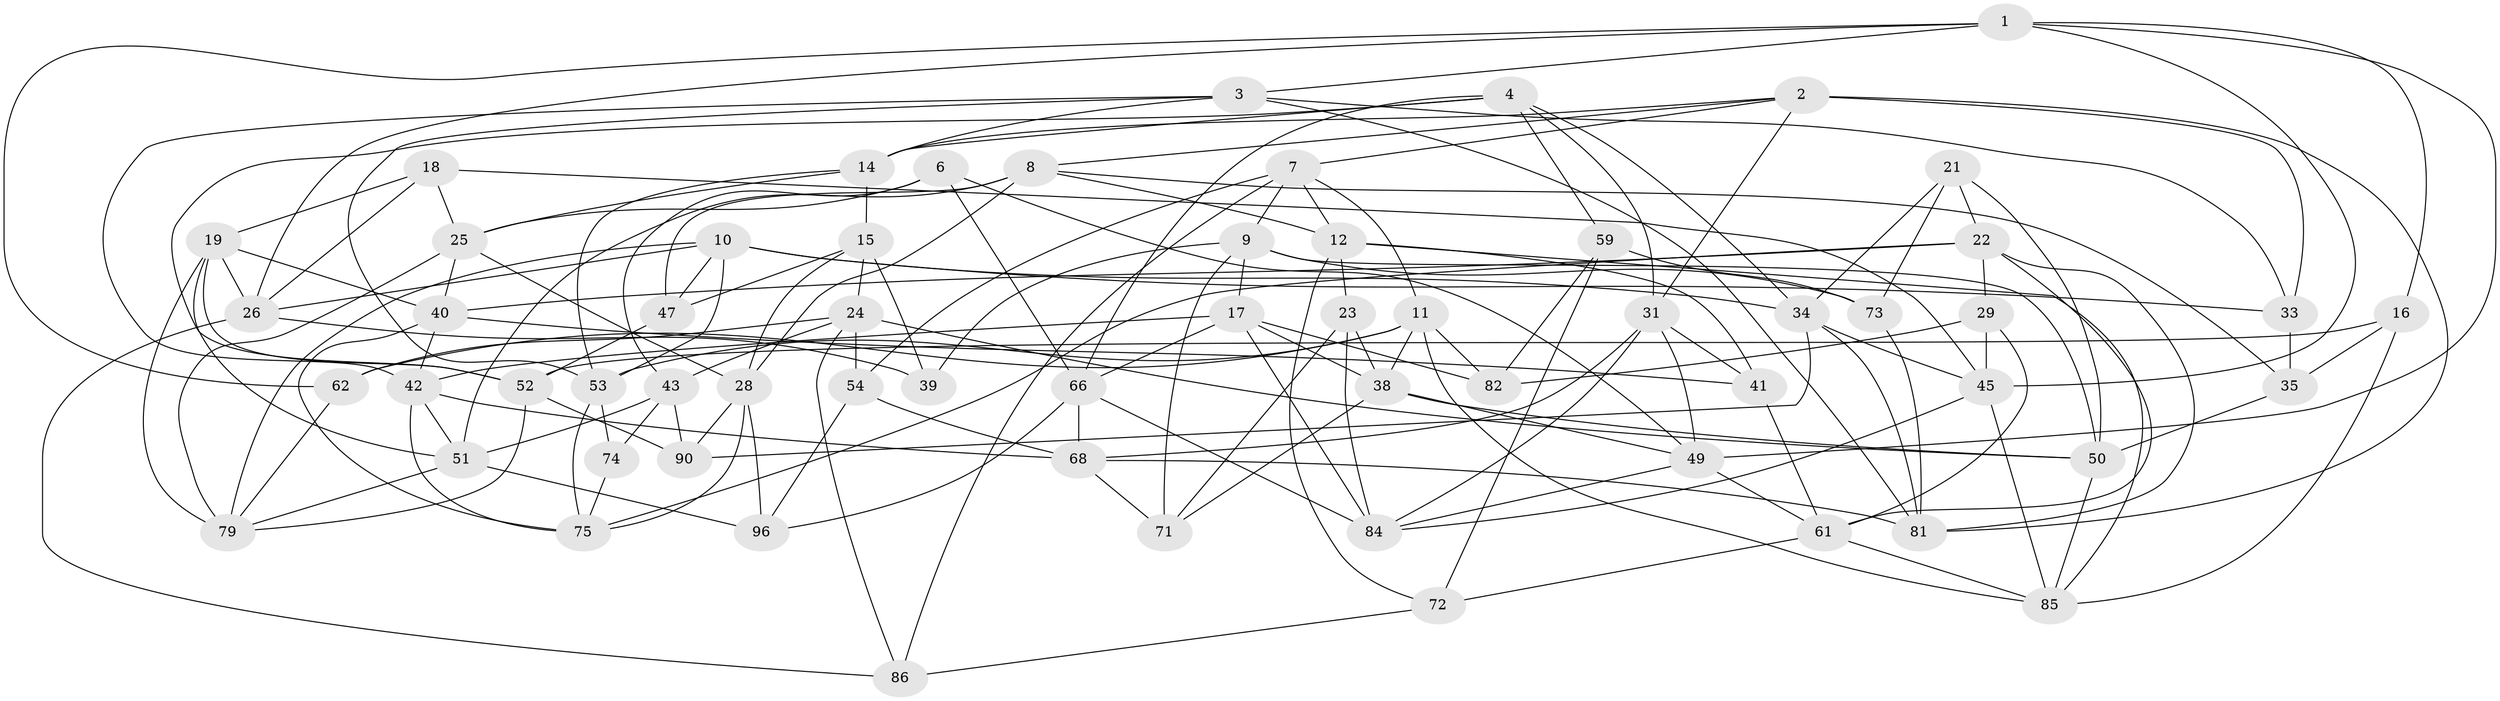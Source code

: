 // Generated by graph-tools (version 1.1) at 2025/24/03/03/25 07:24:30]
// undirected, 61 vertices, 159 edges
graph export_dot {
graph [start="1"]
  node [color=gray90,style=filled];
  1 [super="+20"];
  2 [super="+76"];
  3 [super="+5"];
  4 [super="+56"];
  6;
  7 [super="+64"];
  8 [super="+32"];
  9 [super="+13"];
  10 [super="+37"];
  11 [super="+93"];
  12 [super="+55"];
  14 [super="+48"];
  15 [super="+30"];
  16;
  17 [super="+36"];
  18;
  19 [super="+46"];
  21;
  22 [super="+27"];
  23;
  24 [super="+100"];
  25 [super="+63"];
  26 [super="+44"];
  28 [super="+87"];
  29;
  31 [super="+65"];
  33;
  34 [super="+57"];
  35;
  38 [super="+69"];
  39;
  40 [super="+67"];
  41;
  42 [super="+91"];
  43 [super="+70"];
  45 [super="+60"];
  47;
  49 [super="+83"];
  50 [super="+58"];
  51 [super="+89"];
  52 [super="+77"];
  53 [super="+78"];
  54;
  59;
  61 [super="+88"];
  62;
  66 [super="+99"];
  68 [super="+80"];
  71;
  72;
  73;
  74;
  75 [super="+97"];
  79 [super="+94"];
  81 [super="+95"];
  82;
  84 [super="+92"];
  85 [super="+98"];
  86;
  90;
  96;
  1 -- 26;
  1 -- 45;
  1 -- 49;
  1 -- 16;
  1 -- 3;
  1 -- 62;
  2 -- 33;
  2 -- 14;
  2 -- 7;
  2 -- 8;
  2 -- 81;
  2 -- 31;
  3 -- 53;
  3 -- 14;
  3 -- 42;
  3 -- 81;
  3 -- 33;
  4 -- 59;
  4 -- 34;
  4 -- 31;
  4 -- 14;
  4 -- 52;
  4 -- 66;
  6 -- 43;
  6 -- 25;
  6 -- 49;
  6 -- 66;
  7 -- 86;
  7 -- 12;
  7 -- 54;
  7 -- 9;
  7 -- 11;
  8 -- 47;
  8 -- 51;
  8 -- 35;
  8 -- 12;
  8 -- 28;
  9 -- 73;
  9 -- 71;
  9 -- 17;
  9 -- 50;
  9 -- 39;
  10 -- 79;
  10 -- 33;
  10 -- 34;
  10 -- 47;
  10 -- 26;
  10 -- 53;
  11 -- 85;
  11 -- 38;
  11 -- 53;
  11 -- 82;
  11 -- 62;
  12 -- 41;
  12 -- 72;
  12 -- 85;
  12 -- 23;
  14 -- 25;
  14 -- 15;
  14 -- 53;
  15 -- 28;
  15 -- 39 [weight=2];
  15 -- 47;
  15 -- 24;
  16 -- 35;
  16 -- 85;
  16 -- 52;
  17 -- 82;
  17 -- 42;
  17 -- 84;
  17 -- 38;
  17 -- 66;
  18 -- 45;
  18 -- 19;
  18 -- 25;
  18 -- 26;
  19 -- 79;
  19 -- 26;
  19 -- 40;
  19 -- 51;
  19 -- 52;
  21 -- 73;
  21 -- 50;
  21 -- 22;
  21 -- 34;
  22 -- 81;
  22 -- 40;
  22 -- 29;
  22 -- 75;
  22 -- 61;
  23 -- 71;
  23 -- 38;
  23 -- 84;
  24 -- 54;
  24 -- 86;
  24 -- 43;
  24 -- 50;
  24 -- 62;
  25 -- 28;
  25 -- 79;
  25 -- 40;
  26 -- 39;
  26 -- 86;
  28 -- 96;
  28 -- 90;
  28 -- 75;
  29 -- 61;
  29 -- 82;
  29 -- 45;
  31 -- 84;
  31 -- 49;
  31 -- 41;
  31 -- 68;
  33 -- 35;
  34 -- 90;
  34 -- 81;
  34 -- 45;
  35 -- 50;
  38 -- 71;
  38 -- 50;
  38 -- 49;
  40 -- 41;
  40 -- 75;
  40 -- 42;
  41 -- 61;
  42 -- 75;
  42 -- 68;
  42 -- 51;
  43 -- 74 [weight=2];
  43 -- 51;
  43 -- 90;
  45 -- 84;
  45 -- 85;
  47 -- 52;
  49 -- 84;
  49 -- 61;
  50 -- 85;
  51 -- 96;
  51 -- 79;
  52 -- 90;
  52 -- 79;
  53 -- 74;
  53 -- 75;
  54 -- 96;
  54 -- 68;
  59 -- 82;
  59 -- 73;
  59 -- 72;
  61 -- 72;
  61 -- 85;
  62 -- 79;
  66 -- 96;
  66 -- 68;
  66 -- 84;
  68 -- 71;
  68 -- 81;
  72 -- 86;
  73 -- 81;
  74 -- 75;
}

